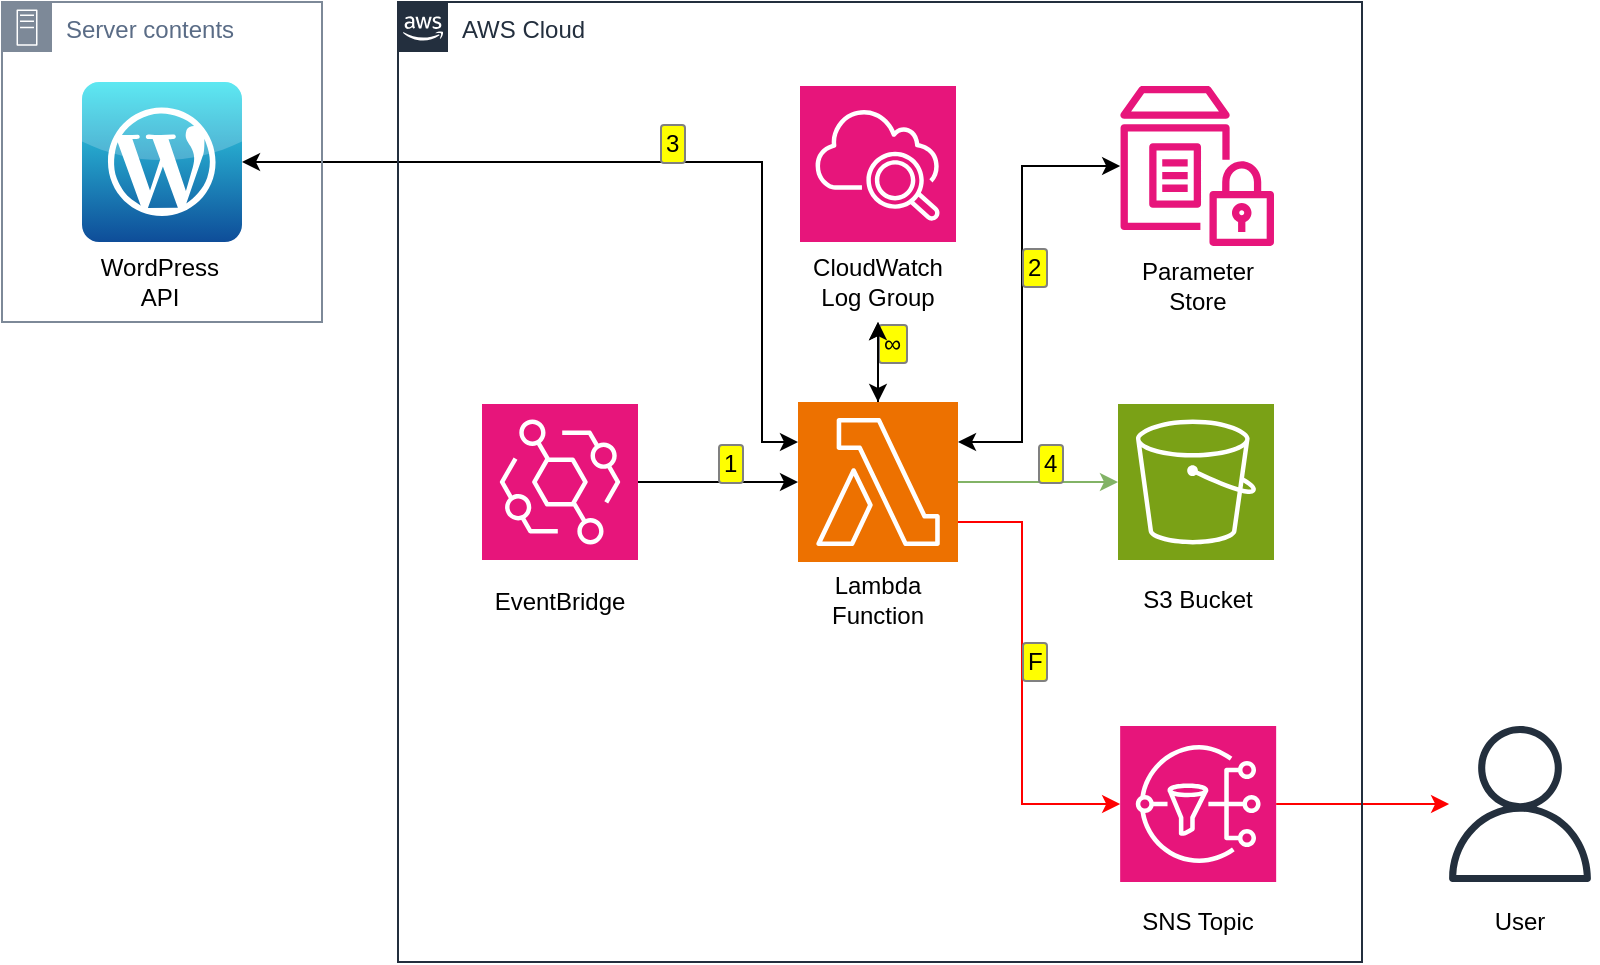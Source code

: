 <mxfile version="22.1.22" type="github">
  <diagram name="Page-1" id="JCHEIruAJrnFE4wf-b7R">
    <mxGraphModel dx="1434" dy="738" grid="1" gridSize="10" guides="1" tooltips="1" connect="1" arrows="1" fold="1" page="1" pageScale="1" pageWidth="827" pageHeight="1169" math="0" shadow="0">
      <root>
        <mxCell id="0" />
        <mxCell id="1" parent="0" />
        <mxCell id="7vSpHYfmrR4QceUChI8V-10" style="edgeStyle=orthogonalEdgeStyle;rounded=0;orthogonalLoop=1;jettySize=auto;html=1;exitX=1;exitY=0.5;exitDx=0;exitDy=0;exitPerimeter=0;enumerate=1;" edge="1" parent="1" source="7vSpHYfmrR4QceUChI8V-1" target="7vSpHYfmrR4QceUChI8V-2">
          <mxGeometry relative="1" as="geometry" />
        </mxCell>
        <mxCell id="7vSpHYfmrR4QceUChI8V-1" value="" style="sketch=0;points=[[0,0,0],[0.25,0,0],[0.5,0,0],[0.75,0,0],[1,0,0],[0,1,0],[0.25,1,0],[0.5,1,0],[0.75,1,0],[1,1,0],[0,0.25,0],[0,0.5,0],[0,0.75,0],[1,0.25,0],[1,0.5,0],[1,0.75,0]];outlineConnect=0;fontColor=#232F3E;fillColor=#E7157B;strokeColor=#ffffff;dashed=0;verticalLabelPosition=bottom;verticalAlign=top;align=center;html=1;fontSize=12;fontStyle=0;aspect=fixed;shape=mxgraph.aws4.resourceIcon;resIcon=mxgraph.aws4.eventbridge;" vertex="1" parent="1">
          <mxGeometry x="280" y="281" width="78" height="78" as="geometry" />
        </mxCell>
        <mxCell id="7vSpHYfmrR4QceUChI8V-28" value="" style="edgeStyle=orthogonalEdgeStyle;rounded=0;orthogonalLoop=1;jettySize=auto;html=1;startArrow=classic;startFill=1;enumerate=1;enumerateValue=%E2%88%9E;" edge="1" parent="1" source="7vSpHYfmrR4QceUChI8V-2" target="7vSpHYfmrR4QceUChI8V-27">
          <mxGeometry relative="1" as="geometry" />
        </mxCell>
        <mxCell id="7vSpHYfmrR4QceUChI8V-31" value="" style="edgeStyle=orthogonalEdgeStyle;rounded=0;orthogonalLoop=1;jettySize=auto;html=1;" edge="1" parent="1" source="7vSpHYfmrR4QceUChI8V-2" target="7vSpHYfmrR4QceUChI8V-27">
          <mxGeometry relative="1" as="geometry" />
        </mxCell>
        <mxCell id="7vSpHYfmrR4QceUChI8V-2" value="" style="sketch=0;points=[[0,0,0],[0.25,0,0],[0.5,0,0],[0.75,0,0],[1,0,0],[0,1,0],[0.25,1,0],[0.5,1,0],[0.75,1,0],[1,1,0],[0,0.25,0],[0,0.5,0],[0,0.75,0],[1,0.25,0],[1,0.5,0],[1,0.75,0]];outlineConnect=0;fontColor=#232F3E;fillColor=#ED7100;strokeColor=#ffffff;dashed=0;verticalLabelPosition=bottom;verticalAlign=top;align=center;html=1;fontSize=12;fontStyle=0;aspect=fixed;shape=mxgraph.aws4.resourceIcon;resIcon=mxgraph.aws4.lambda;" vertex="1" parent="1">
          <mxGeometry x="438" y="280" width="80" height="80" as="geometry" />
        </mxCell>
        <mxCell id="7vSpHYfmrR4QceUChI8V-3" value="" style="sketch=0;outlineConnect=0;fontColor=#232F3E;gradientColor=none;fillColor=#E7157B;strokeColor=none;dashed=0;verticalLabelPosition=bottom;verticalAlign=top;align=center;html=1;fontSize=12;fontStyle=0;aspect=fixed;pointerEvents=1;shape=mxgraph.aws4.parameter_store;" vertex="1" parent="1">
          <mxGeometry x="599.08" y="122" width="76.92" height="80" as="geometry" />
        </mxCell>
        <mxCell id="7vSpHYfmrR4QceUChI8V-5" value="" style="dashed=0;outlineConnect=0;html=1;align=center;labelPosition=center;verticalLabelPosition=bottom;verticalAlign=top;shape=mxgraph.webicons.wordpress_2;fillColor=#35E2EE;gradientColor=#0E4D99" vertex="1" parent="1">
          <mxGeometry x="80" y="120" width="80" height="80" as="geometry" />
        </mxCell>
        <mxCell id="7vSpHYfmrR4QceUChI8V-6" value="" style="sketch=0;points=[[0,0,0],[0.25,0,0],[0.5,0,0],[0.75,0,0],[1,0,0],[0,1,0],[0.25,1,0],[0.5,1,0],[0.75,1,0],[1,1,0],[0,0.25,0],[0,0.5,0],[0,0.75,0],[1,0.25,0],[1,0.5,0],[1,0.75,0]];points=[[0,0,0],[0.25,0,0],[0.5,0,0],[0.75,0,0],[1,0,0],[0,1,0],[0.25,1,0],[0.5,1,0],[0.75,1,0],[1,1,0],[0,0.25,0],[0,0.5,0],[0,0.75,0],[1,0.25,0],[1,0.5,0],[1,0.75,0]];outlineConnect=0;fontColor=#232F3E;fillColor=#E7157B;strokeColor=#ffffff;dashed=0;verticalLabelPosition=bottom;verticalAlign=top;align=center;html=1;fontSize=12;fontStyle=0;aspect=fixed;shape=mxgraph.aws4.resourceIcon;resIcon=mxgraph.aws4.cloudwatch_2;" vertex="1" parent="1">
          <mxGeometry x="439" y="122" width="78" height="78" as="geometry" />
        </mxCell>
        <mxCell id="7vSpHYfmrR4QceUChI8V-15" value="" style="edgeStyle=orthogonalEdgeStyle;rounded=0;orthogonalLoop=1;jettySize=auto;html=1;startArrow=classic;startFill=1;endArrow=none;endFill=0;enumerate=1;enumerateValue=4;fillColor=#d5e8d4;strokeColor=#82b366;" edge="1" parent="1" source="7vSpHYfmrR4QceUChI8V-7" target="7vSpHYfmrR4QceUChI8V-2">
          <mxGeometry relative="1" as="geometry" />
        </mxCell>
        <mxCell id="7vSpHYfmrR4QceUChI8V-7" value="" style="sketch=0;points=[[0,0,0],[0.25,0,0],[0.5,0,0],[0.75,0,0],[1,0,0],[0,1,0],[0.25,1,0],[0.5,1,0],[0.75,1,0],[1,1,0],[0,0.25,0],[0,0.5,0],[0,0.75,0],[1,0.25,0],[1,0.5,0],[1,0.75,0]];outlineConnect=0;fontColor=#232F3E;fillColor=#7AA116;strokeColor=#ffffff;dashed=0;verticalLabelPosition=bottom;verticalAlign=top;align=center;html=1;fontSize=12;fontStyle=0;aspect=fixed;shape=mxgraph.aws4.resourceIcon;resIcon=mxgraph.aws4.s3;" vertex="1" parent="1">
          <mxGeometry x="598" y="281" width="78" height="78" as="geometry" />
        </mxCell>
        <mxCell id="7vSpHYfmrR4QceUChI8V-18" style="edgeStyle=orthogonalEdgeStyle;rounded=0;orthogonalLoop=1;jettySize=auto;html=1;exitX=1;exitY=0.5;exitDx=0;exitDy=0;exitPerimeter=0;fillColor=#f8cecc;strokeColor=#FF0000;enumerate=0;enumerateValue=6;" edge="1" parent="1" source="7vSpHYfmrR4QceUChI8V-8" target="7vSpHYfmrR4QceUChI8V-9">
          <mxGeometry relative="1" as="geometry" />
        </mxCell>
        <mxCell id="7vSpHYfmrR4QceUChI8V-8" value="" style="sketch=0;points=[[0,0,0],[0.25,0,0],[0.5,0,0],[0.75,0,0],[1,0,0],[0,1,0],[0.25,1,0],[0.5,1,0],[0.75,1,0],[1,1,0],[0,0.25,0],[0,0.5,0],[0,0.75,0],[1,0.25,0],[1,0.5,0],[1,0.75,0]];outlineConnect=0;fontColor=#232F3E;fillColor=#E7157B;strokeColor=#ffffff;dashed=0;verticalLabelPosition=bottom;verticalAlign=top;align=center;html=1;fontSize=12;fontStyle=0;aspect=fixed;shape=mxgraph.aws4.resourceIcon;resIcon=mxgraph.aws4.sns;" vertex="1" parent="1">
          <mxGeometry x="599.08" y="442" width="78" height="78" as="geometry" />
        </mxCell>
        <mxCell id="7vSpHYfmrR4QceUChI8V-9" value="" style="sketch=0;outlineConnect=0;fontColor=#232F3E;gradientColor=none;fillColor=#232F3D;strokeColor=none;dashed=0;verticalLabelPosition=bottom;verticalAlign=top;align=center;html=1;fontSize=12;fontStyle=0;aspect=fixed;pointerEvents=1;shape=mxgraph.aws4.user;" vertex="1" parent="1">
          <mxGeometry x="760" y="442" width="78" height="78" as="geometry" />
        </mxCell>
        <mxCell id="7vSpHYfmrR4QceUChI8V-13" style="edgeStyle=orthogonalEdgeStyle;rounded=0;orthogonalLoop=1;jettySize=auto;html=1;entryX=1;entryY=0.25;entryDx=0;entryDy=0;entryPerimeter=0;startArrow=classic;startFill=1;enumerate=1;" edge="1" parent="1" source="7vSpHYfmrR4QceUChI8V-3" target="7vSpHYfmrR4QceUChI8V-2">
          <mxGeometry relative="1" as="geometry">
            <Array as="points">
              <mxPoint x="550" y="162" />
              <mxPoint x="550" y="300" />
            </Array>
          </mxGeometry>
        </mxCell>
        <mxCell id="7vSpHYfmrR4QceUChI8V-16" style="edgeStyle=orthogonalEdgeStyle;rounded=0;orthogonalLoop=1;jettySize=auto;html=1;exitX=0;exitY=0.5;exitDx=0;exitDy=0;exitPerimeter=0;entryX=1;entryY=0.75;entryDx=0;entryDy=0;entryPerimeter=0;endArrow=none;endFill=0;startArrow=classic;startFill=1;fillColor=#f8cecc;strokeColor=#FF0000;enumerate=1;enumerateValue=F;" edge="1" parent="1" source="7vSpHYfmrR4QceUChI8V-8" target="7vSpHYfmrR4QceUChI8V-2">
          <mxGeometry relative="1" as="geometry">
            <Array as="points">
              <mxPoint x="550" y="481" />
              <mxPoint x="550" y="340" />
            </Array>
          </mxGeometry>
        </mxCell>
        <mxCell id="7vSpHYfmrR4QceUChI8V-17" style="edgeStyle=orthogonalEdgeStyle;rounded=0;orthogonalLoop=1;jettySize=auto;html=1;entryX=0;entryY=0.25;entryDx=0;entryDy=0;entryPerimeter=0;startArrow=classic;startFill=1;enumerate=1;" edge="1" parent="1" source="7vSpHYfmrR4QceUChI8V-5" target="7vSpHYfmrR4QceUChI8V-2">
          <mxGeometry relative="1" as="geometry">
            <Array as="points">
              <mxPoint x="420" y="160" />
              <mxPoint x="420" y="300" />
            </Array>
          </mxGeometry>
        </mxCell>
        <mxCell id="7vSpHYfmrR4QceUChI8V-20" value="Server contents" style="points=[[0,0],[0.25,0],[0.5,0],[0.75,0],[1,0],[1,0.25],[1,0.5],[1,0.75],[1,1],[0.75,1],[0.5,1],[0.25,1],[0,1],[0,0.75],[0,0.5],[0,0.25]];outlineConnect=0;gradientColor=none;html=1;whiteSpace=wrap;fontSize=12;fontStyle=0;container=1;pointerEvents=0;collapsible=0;recursiveResize=0;shape=mxgraph.aws4.group;grIcon=mxgraph.aws4.group_on_premise;strokeColor=#7D8998;fillColor=none;verticalAlign=top;align=left;spacingLeft=30;fontColor=#5A6C86;dashed=0;" vertex="1" parent="1">
          <mxGeometry x="40" y="80" width="160" height="160" as="geometry" />
        </mxCell>
        <mxCell id="7vSpHYfmrR4QceUChI8V-21" value="WordPress API" style="text;html=1;strokeColor=none;fillColor=none;align=center;verticalAlign=middle;whiteSpace=wrap;rounded=0;" vertex="1" parent="7vSpHYfmrR4QceUChI8V-20">
          <mxGeometry x="40" y="120" width="78" height="40" as="geometry" />
        </mxCell>
        <mxCell id="7vSpHYfmrR4QceUChI8V-22" value="AWS Cloud" style="points=[[0,0],[0.25,0],[0.5,0],[0.75,0],[1,0],[1,0.25],[1,0.5],[1,0.75],[1,1],[0.75,1],[0.5,1],[0.25,1],[0,1],[0,0.75],[0,0.5],[0,0.25]];outlineConnect=0;gradientColor=none;html=1;whiteSpace=wrap;fontSize=12;fontStyle=0;container=1;pointerEvents=0;collapsible=0;recursiveResize=0;shape=mxgraph.aws4.group;grIcon=mxgraph.aws4.group_aws_cloud_alt;strokeColor=#232F3E;fillColor=none;verticalAlign=top;align=left;spacingLeft=30;fontColor=#232F3E;dashed=0;" vertex="1" parent="1">
          <mxGeometry x="238" y="80" width="482" height="480" as="geometry" />
        </mxCell>
        <mxCell id="7vSpHYfmrR4QceUChI8V-23" value="Lambda Function" style="text;html=1;strokeColor=none;fillColor=none;align=center;verticalAlign=middle;whiteSpace=wrap;rounded=0;" vertex="1" parent="7vSpHYfmrR4QceUChI8V-22">
          <mxGeometry x="201" y="279" width="78" height="40" as="geometry" />
        </mxCell>
        <mxCell id="7vSpHYfmrR4QceUChI8V-24" value="Parameter Store" style="text;html=1;strokeColor=none;fillColor=none;align=center;verticalAlign=middle;whiteSpace=wrap;rounded=0;" vertex="1" parent="7vSpHYfmrR4QceUChI8V-22">
          <mxGeometry x="361.08" y="122" width="78" height="40" as="geometry" />
        </mxCell>
        <mxCell id="7vSpHYfmrR4QceUChI8V-25" value="S3 Bucket" style="text;html=1;strokeColor=none;fillColor=none;align=center;verticalAlign=middle;whiteSpace=wrap;rounded=0;" vertex="1" parent="7vSpHYfmrR4QceUChI8V-22">
          <mxGeometry x="361.08" y="279" width="78" height="40" as="geometry" />
        </mxCell>
        <mxCell id="7vSpHYfmrR4QceUChI8V-26" value="SNS Topic" style="text;html=1;strokeColor=none;fillColor=none;align=center;verticalAlign=middle;whiteSpace=wrap;rounded=0;" vertex="1" parent="7vSpHYfmrR4QceUChI8V-22">
          <mxGeometry x="361.08" y="440" width="78" height="40" as="geometry" />
        </mxCell>
        <mxCell id="7vSpHYfmrR4QceUChI8V-27" value="CloudWatch Log Group" style="text;html=1;strokeColor=none;fillColor=none;align=center;verticalAlign=middle;whiteSpace=wrap;rounded=0;" vertex="1" parent="7vSpHYfmrR4QceUChI8V-22">
          <mxGeometry x="201" y="120" width="78" height="40" as="geometry" />
        </mxCell>
        <mxCell id="7vSpHYfmrR4QceUChI8V-29" value="EventBridge" style="text;html=1;strokeColor=none;fillColor=none;align=center;verticalAlign=middle;whiteSpace=wrap;rounded=0;" vertex="1" parent="7vSpHYfmrR4QceUChI8V-22">
          <mxGeometry x="42" y="280" width="78" height="40" as="geometry" />
        </mxCell>
        <mxCell id="7vSpHYfmrR4QceUChI8V-30" value="User" style="text;html=1;strokeColor=none;fillColor=none;align=center;verticalAlign=middle;whiteSpace=wrap;rounded=0;" vertex="1" parent="1">
          <mxGeometry x="760" y="520" width="78" height="40" as="geometry" />
        </mxCell>
      </root>
    </mxGraphModel>
  </diagram>
</mxfile>
